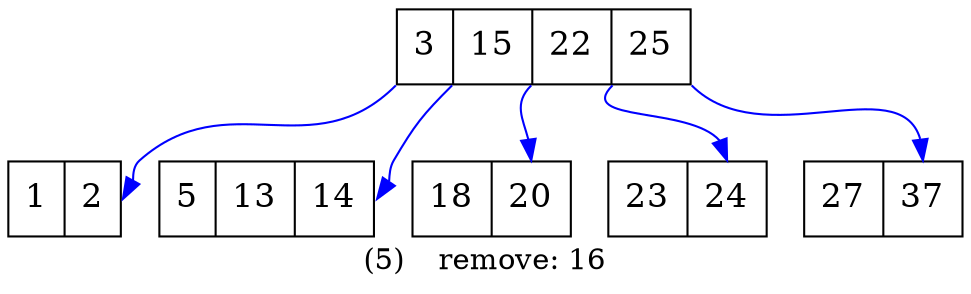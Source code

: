 /************************************************
Auto generated by my program which transfer B-Tree to dot file.
Author: wangdq 
Time: 2015-06-08
CSDN: http://blog.csdn.net/wangdingqiaoit
************************************************/

digraph BTree {
	label="(5)	remove: 16";labelloc=b;labeljust=center;
	ordering=out
	node[shape=record,width=0.5,height=0.5,fontsize=16,style="filled", fillcolor="#FFFFFF",fontcolor="black"];
	edge[color="blue", arrowhead="normal"];
		3[label="<f0> 3|<f1> 15|<f2> 22|<f3> 25"];
		1[label="<f0> 1|<f1> 2"];
		5[label="<f0> 5|<f1> 13|<f2> 14"];
		18[label="<f0> 18|<f1> 20"];
		23[label="<f0> 23|<f1> 24"];
		27[label="<f0> 27|<f1> 37"];
	/* edges*/
	"3":f0:sw->"1":f1
	"3":f1:sw->"5":f2
	"3":f2:sw->"18":f1
	"3":f3:sw->"23":f1
	"3":f3:se->"27":f1
}
